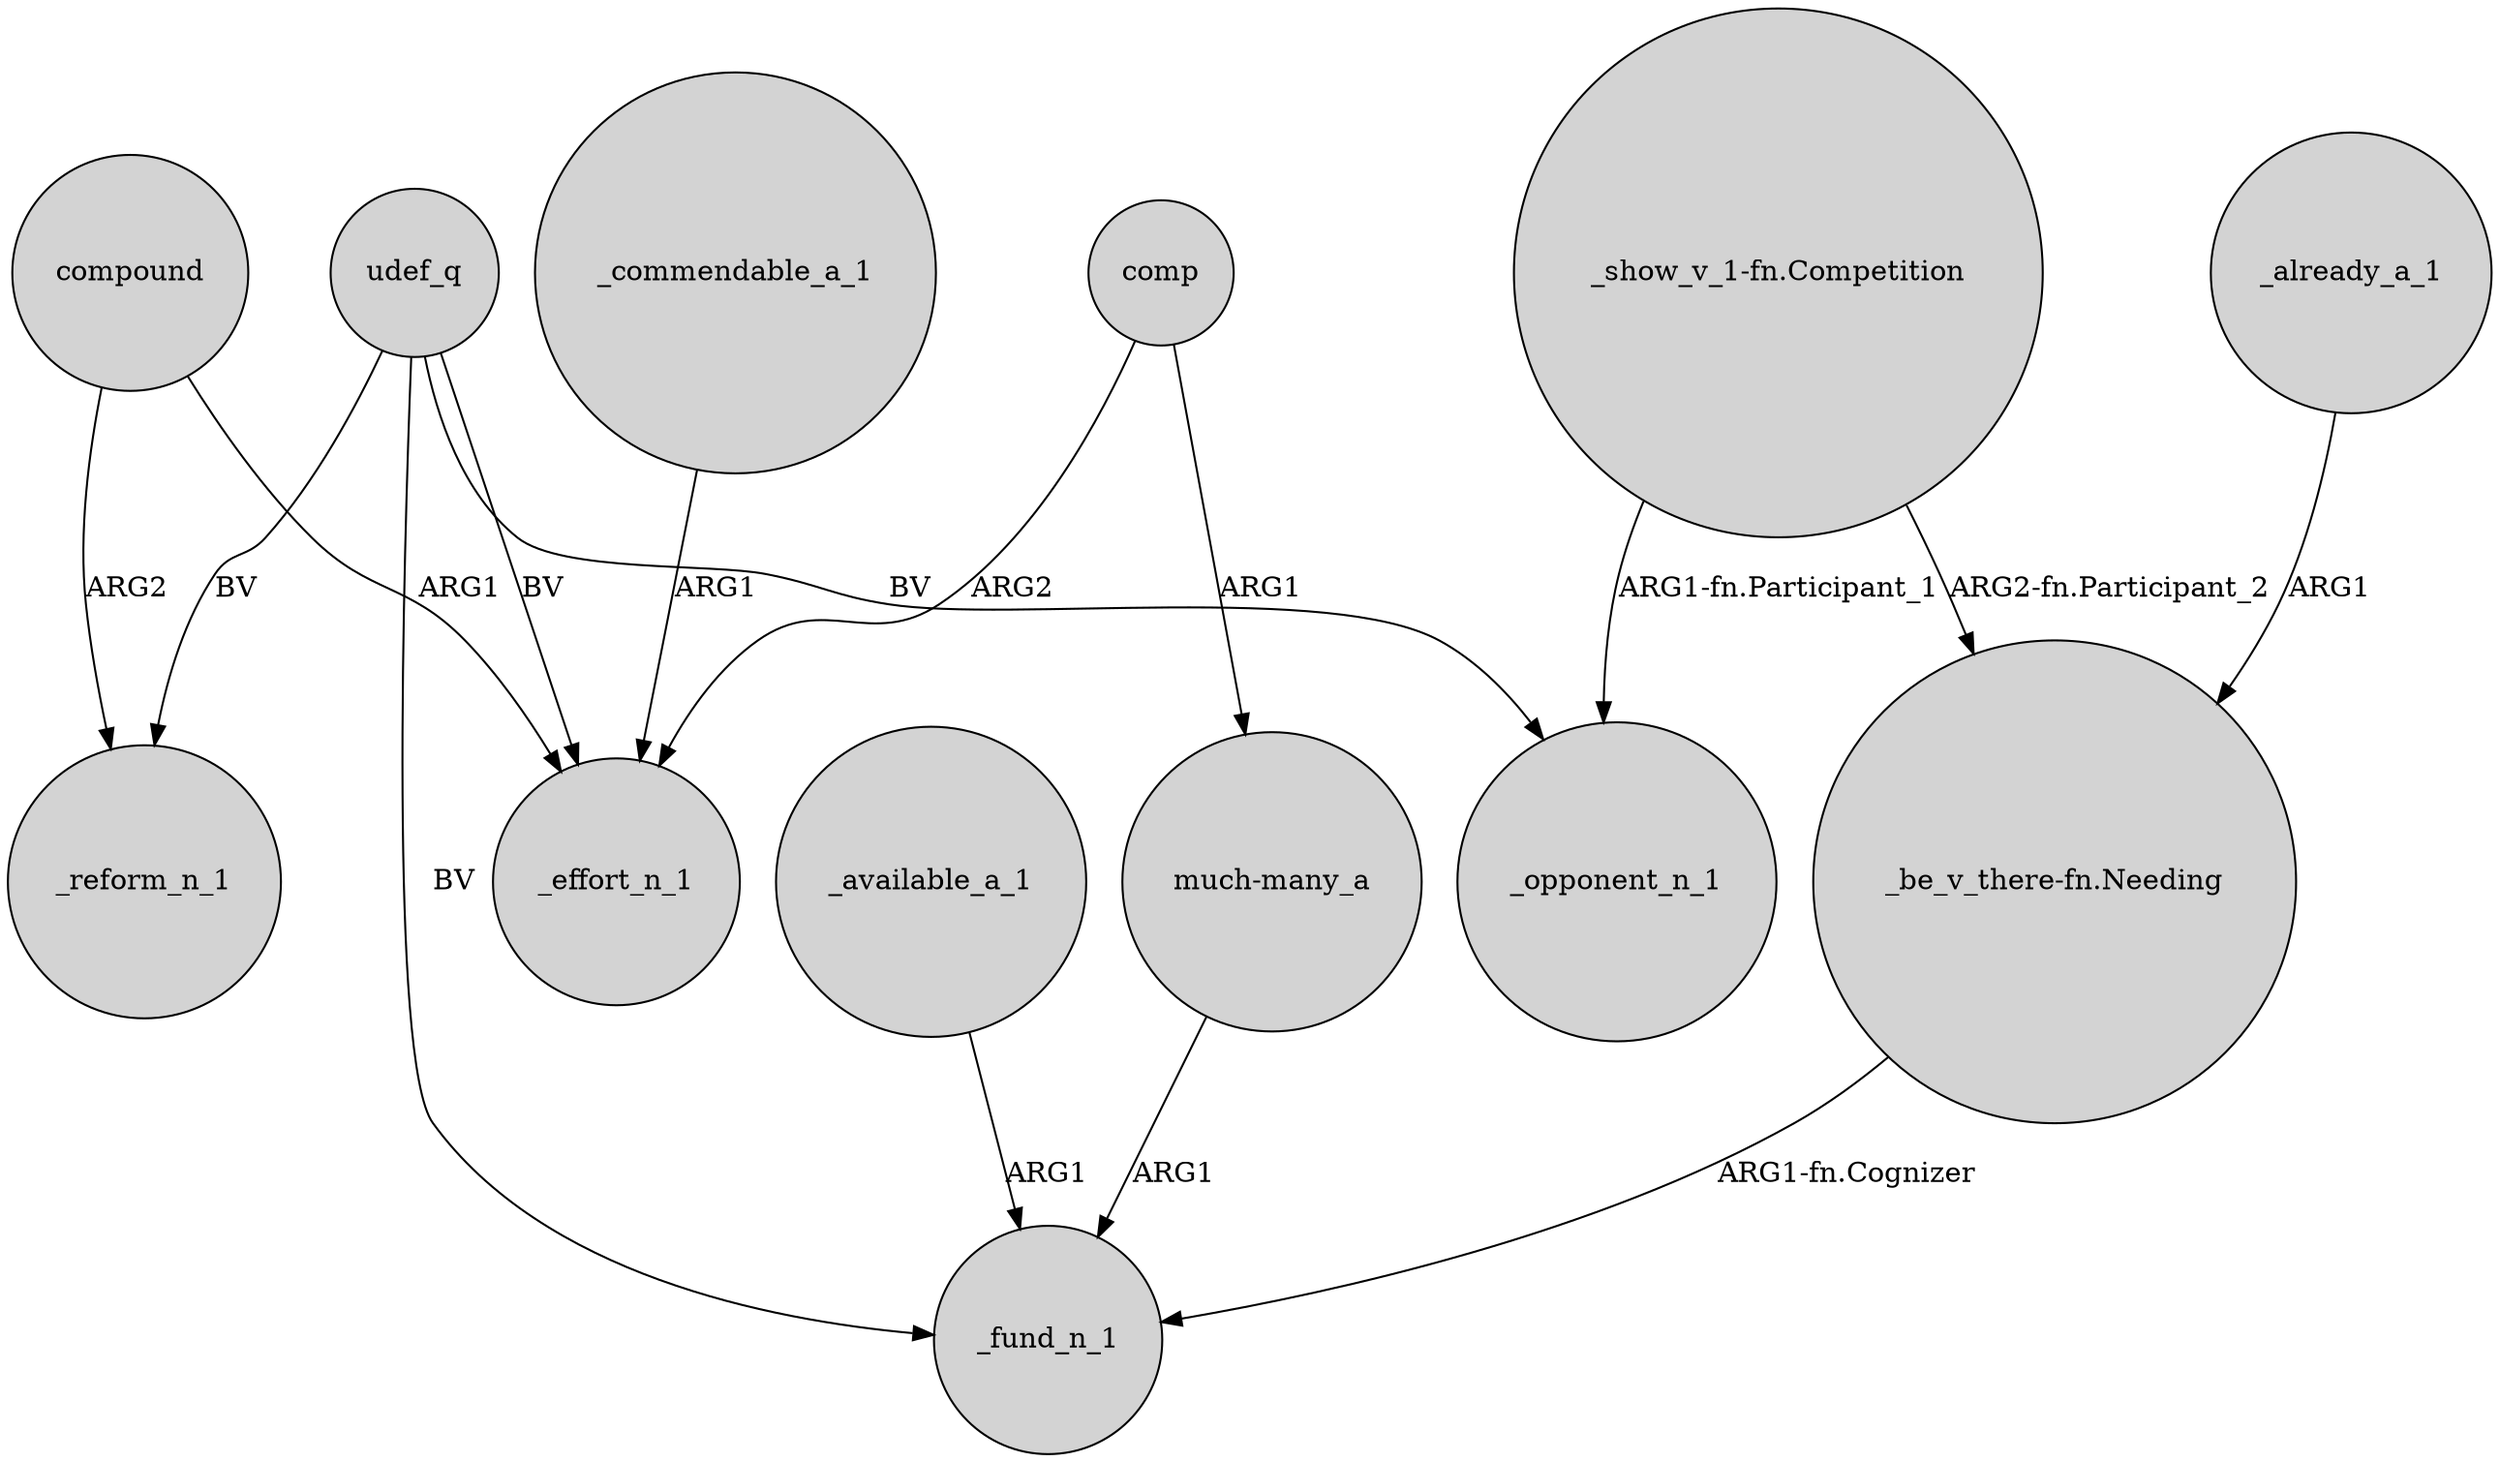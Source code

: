 digraph {
	node [shape=circle style=filled]
	compound -> _effort_n_1 [label=ARG1]
	udef_q -> _effort_n_1 [label=BV]
	compound -> _reform_n_1 [label=ARG2]
	comp -> _effort_n_1 [label=ARG2]
	udef_q -> _reform_n_1 [label=BV]
	_available_a_1 -> _fund_n_1 [label=ARG1]
	"_show_v_1-fn.Competition" -> _opponent_n_1 [label="ARG1-fn.Participant_1"]
	"_show_v_1-fn.Competition" -> "_be_v_there-fn.Needing" [label="ARG2-fn.Participant_2"]
	_already_a_1 -> "_be_v_there-fn.Needing" [label=ARG1]
	_commendable_a_1 -> _effort_n_1 [label=ARG1]
	"_be_v_there-fn.Needing" -> _fund_n_1 [label="ARG1-fn.Cognizer"]
	udef_q -> _fund_n_1 [label=BV]
	udef_q -> _opponent_n_1 [label=BV]
	"much-many_a" -> _fund_n_1 [label=ARG1]
	comp -> "much-many_a" [label=ARG1]
}
